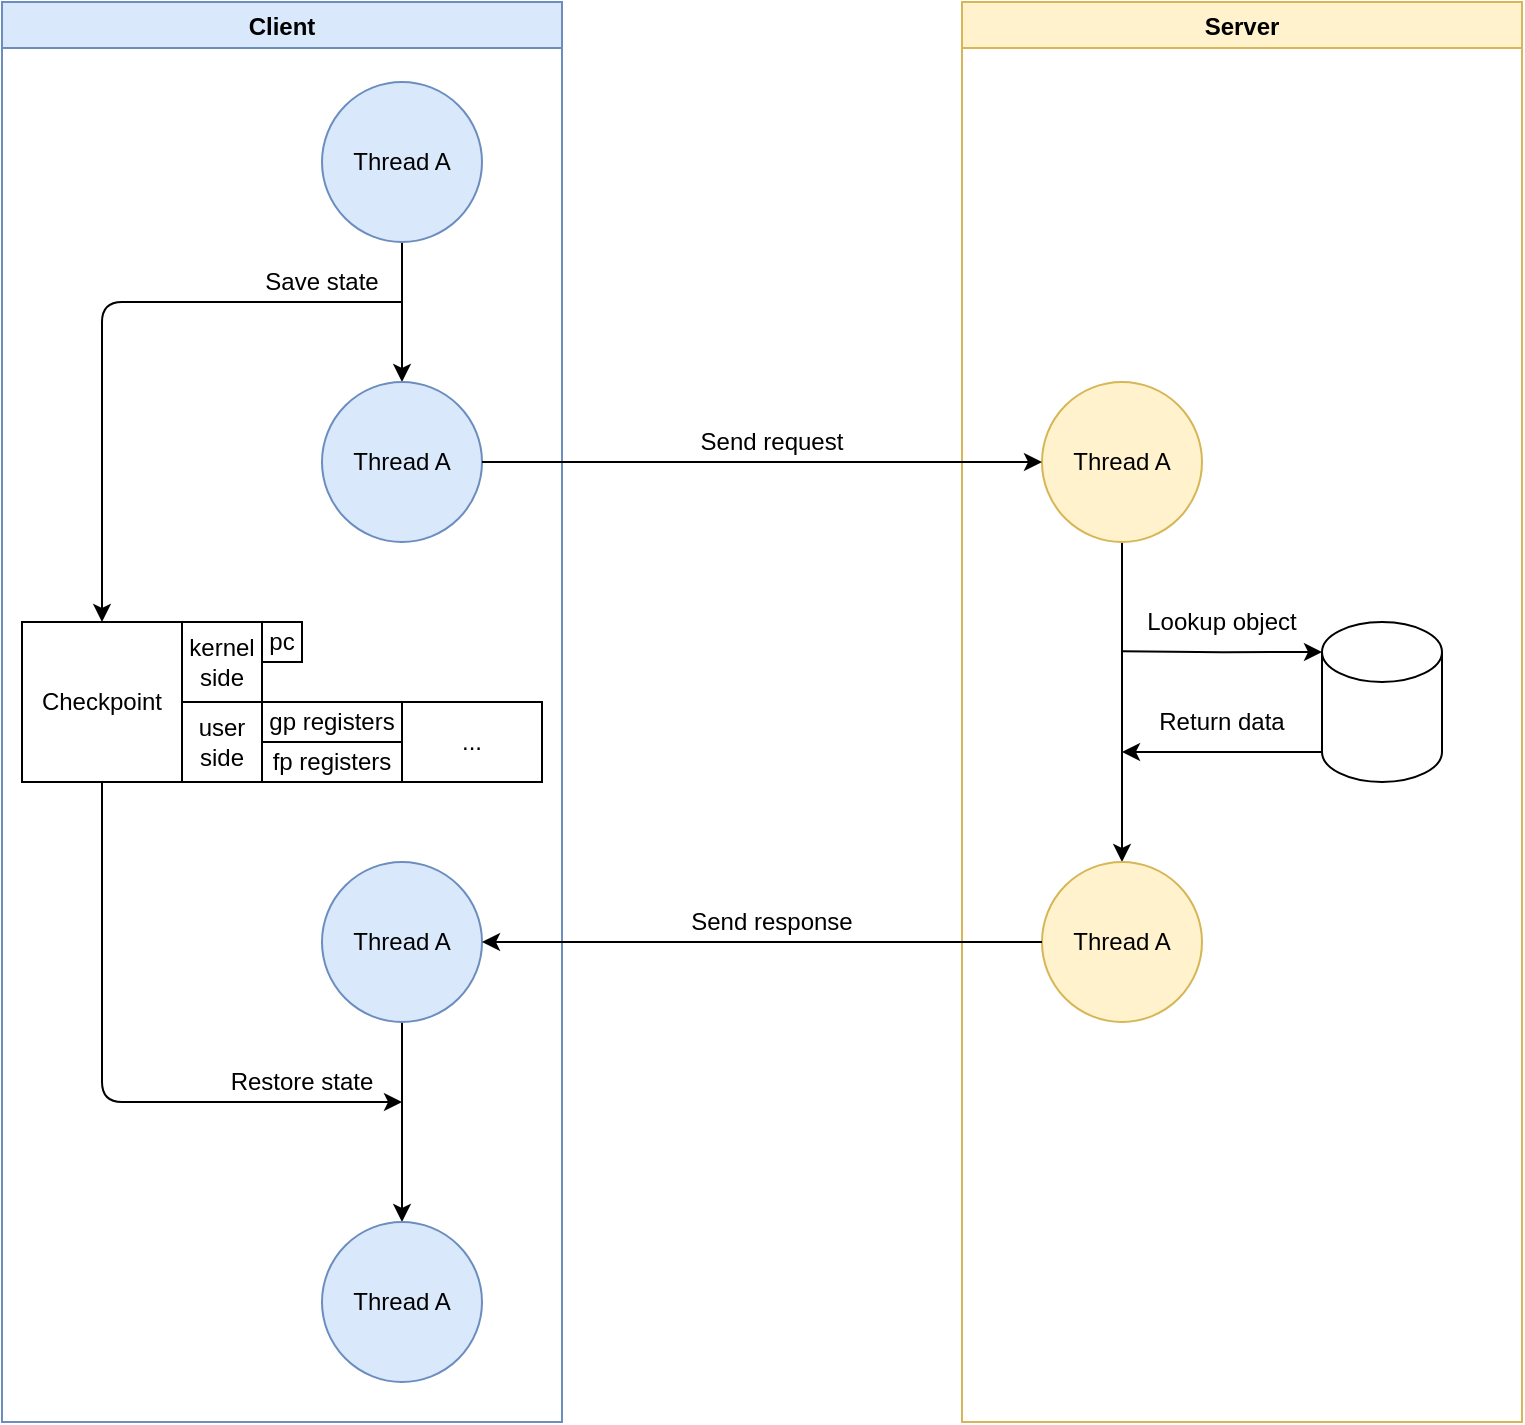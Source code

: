 <mxfile version="14.9.6" type="device" pages="2"><diagram id="lhd5apeU0KQFoRApmQzR" name="Cached scenario"><mxGraphModel dx="1422" dy="820" grid="1" gridSize="10" guides="1" tooltips="1" connect="1" arrows="1" fold="1" page="1" pageScale="1" pageWidth="850" pageHeight="1100" math="0" shadow="0"><root><mxCell id="0"/><mxCell id="1" parent="0"/><mxCell id="gL2VpgBGy2rK0ZpI8W2h-26" style="edgeStyle=orthogonalEdgeStyle;rounded=0;orthogonalLoop=1;jettySize=auto;html=1;exitX=0;exitY=0;exitDx=0;exitDy=15;exitPerimeter=0;entryX=0;entryY=0;entryDx=0;entryDy=15;entryPerimeter=0;" parent="1" target="gL2VpgBGy2rK0ZpI8W2h-8" edge="1"><mxGeometry relative="1" as="geometry"><mxPoint x="600" y="374.588" as="sourcePoint"/></mxGeometry></mxCell><mxCell id="gL2VpgBGy2rK0ZpI8W2h-4" value="Client" style="swimlane;fillColor=#dae8fc;strokeColor=#6c8ebf;" parent="1" vertex="1"><mxGeometry x="40" y="50" width="280" height="710" as="geometry"/></mxCell><mxCell id="gL2VpgBGy2rK0ZpI8W2h-14" style="edgeStyle=orthogonalEdgeStyle;rounded=0;orthogonalLoop=1;jettySize=auto;html=1;exitX=0.5;exitY=1;exitDx=0;exitDy=0;entryX=0.5;entryY=0;entryDx=0;entryDy=0;" parent="gL2VpgBGy2rK0ZpI8W2h-4" source="gL2VpgBGy2rK0ZpI8W2h-2" target="gL2VpgBGy2rK0ZpI8W2h-11" edge="1"><mxGeometry relative="1" as="geometry"/></mxCell><mxCell id="gL2VpgBGy2rK0ZpI8W2h-2" value="Thread A" style="ellipse;whiteSpace=wrap;html=1;aspect=fixed;fillColor=#dae8fc;strokeColor=#6c8ebf;" parent="gL2VpgBGy2rK0ZpI8W2h-4" vertex="1"><mxGeometry x="160" y="40" width="80" height="80" as="geometry"/></mxCell><mxCell id="gL2VpgBGy2rK0ZpI8W2h-11" value="&lt;span&gt;Thread A&lt;/span&gt;" style="ellipse;whiteSpace=wrap;html=1;aspect=fixed;fillColor=#dae8fc;strokeColor=#6c8ebf;" parent="gL2VpgBGy2rK0ZpI8W2h-4" vertex="1"><mxGeometry x="160" y="190" width="80" height="80" as="geometry"/></mxCell><mxCell id="gL2VpgBGy2rK0ZpI8W2h-18" style="edgeStyle=orthogonalEdgeStyle;rounded=0;orthogonalLoop=1;jettySize=auto;html=1;exitX=0.5;exitY=1;exitDx=0;exitDy=0;entryX=0.5;entryY=0;entryDx=0;entryDy=0;" parent="gL2VpgBGy2rK0ZpI8W2h-4" source="gL2VpgBGy2rK0ZpI8W2h-12" target="gL2VpgBGy2rK0ZpI8W2h-13" edge="1"><mxGeometry relative="1" as="geometry"/></mxCell><mxCell id="gL2VpgBGy2rK0ZpI8W2h-12" value="&lt;span&gt;Thread A&lt;/span&gt;" style="ellipse;whiteSpace=wrap;html=1;aspect=fixed;fillColor=#dae8fc;strokeColor=#6c8ebf;" parent="gL2VpgBGy2rK0ZpI8W2h-4" vertex="1"><mxGeometry x="160" y="430" width="80" height="80" as="geometry"/></mxCell><mxCell id="gL2VpgBGy2rK0ZpI8W2h-13" value="&lt;span&gt;Thread A&lt;/span&gt;" style="ellipse;whiteSpace=wrap;html=1;aspect=fixed;fillColor=#dae8fc;strokeColor=#6c8ebf;" parent="gL2VpgBGy2rK0ZpI8W2h-4" vertex="1"><mxGeometry x="160" y="610" width="80" height="80" as="geometry"/></mxCell><mxCell id="gL2VpgBGy2rK0ZpI8W2h-21" value="Save state" style="text;html=1;strokeColor=none;fillColor=none;align=center;verticalAlign=middle;whiteSpace=wrap;rounded=0;" parent="gL2VpgBGy2rK0ZpI8W2h-4" vertex="1"><mxGeometry x="130" y="130" width="60" height="20" as="geometry"/></mxCell><mxCell id="gL2VpgBGy2rK0ZpI8W2h-30" value="Restore state" style="text;html=1;strokeColor=none;fillColor=none;align=center;verticalAlign=middle;whiteSpace=wrap;rounded=0;" parent="gL2VpgBGy2rK0ZpI8W2h-4" vertex="1"><mxGeometry x="110" y="530" width="80" height="20" as="geometry"/></mxCell><mxCell id="gL2VpgBGy2rK0ZpI8W2h-38" value="" style="endArrow=classic;html=1;entryX=0.5;entryY=0;entryDx=0;entryDy=0;" parent="gL2VpgBGy2rK0ZpI8W2h-4" target="EpaLrK7czVp1T4r0-reg-3" edge="1"><mxGeometry width="50" height="50" relative="1" as="geometry"><mxPoint x="200" y="150" as="sourcePoint"/><mxPoint x="78.64" y="289.52" as="targetPoint"/><Array as="points"><mxPoint x="50" y="150"/></Array></mxGeometry></mxCell><mxCell id="EpaLrK7czVp1T4r0-reg-3" value="Checkpoint" style="rounded=0;whiteSpace=wrap;html=1;" vertex="1" parent="gL2VpgBGy2rK0ZpI8W2h-4"><mxGeometry x="10" y="310" width="80" height="80" as="geometry"/></mxCell><mxCell id="EpaLrK7czVp1T4r0-reg-4" value="kernel side" style="rounded=0;whiteSpace=wrap;html=1;" vertex="1" parent="gL2VpgBGy2rK0ZpI8W2h-4"><mxGeometry x="90" y="310" width="40" height="40" as="geometry"/></mxCell><mxCell id="EpaLrK7czVp1T4r0-reg-5" value="user side" style="rounded=0;whiteSpace=wrap;html=1;" vertex="1" parent="gL2VpgBGy2rK0ZpI8W2h-4"><mxGeometry x="90" y="350" width="40" height="40" as="geometry"/></mxCell><mxCell id="EpaLrK7czVp1T4r0-reg-7" value="pc" style="rounded=0;whiteSpace=wrap;html=1;" vertex="1" parent="gL2VpgBGy2rK0ZpI8W2h-4"><mxGeometry x="130" y="310" width="20" height="20" as="geometry"/></mxCell><mxCell id="EpaLrK7czVp1T4r0-reg-8" value="gp registers" style="rounded=0;whiteSpace=wrap;html=1;" vertex="1" parent="gL2VpgBGy2rK0ZpI8W2h-4"><mxGeometry x="130" y="350" width="70" height="20" as="geometry"/></mxCell><mxCell id="EpaLrK7czVp1T4r0-reg-9" value="fp registers" style="rounded=0;whiteSpace=wrap;html=1;" vertex="1" parent="gL2VpgBGy2rK0ZpI8W2h-4"><mxGeometry x="130" y="370" width="70" height="20" as="geometry"/></mxCell><mxCell id="gL2VpgBGy2rK0ZpI8W2h-5" value="Server" style="swimlane;fillColor=#fff2cc;strokeColor=#d6b656;" parent="1" vertex="1"><mxGeometry x="520" y="50" width="280" height="710" as="geometry"/></mxCell><mxCell id="gL2VpgBGy2rK0ZpI8W2h-16" style="edgeStyle=orthogonalEdgeStyle;rounded=0;orthogonalLoop=1;jettySize=auto;html=1;exitX=0.5;exitY=1;exitDx=0;exitDy=0;entryX=0.5;entryY=0;entryDx=0;entryDy=0;" parent="gL2VpgBGy2rK0ZpI8W2h-5" source="gL2VpgBGy2rK0ZpI8W2h-7" target="gL2VpgBGy2rK0ZpI8W2h-9" edge="1"><mxGeometry relative="1" as="geometry"/></mxCell><mxCell id="gL2VpgBGy2rK0ZpI8W2h-7" value="&lt;span&gt;Thread A&lt;/span&gt;" style="ellipse;whiteSpace=wrap;html=1;aspect=fixed;fillColor=#fff2cc;strokeColor=#d6b656;" parent="gL2VpgBGy2rK0ZpI8W2h-5" vertex="1"><mxGeometry x="40" y="190" width="80" height="80" as="geometry"/></mxCell><mxCell id="gL2VpgBGy2rK0ZpI8W2h-8" value="" style="shape=cylinder3;whiteSpace=wrap;html=1;boundedLbl=1;backgroundOutline=1;size=15;" parent="gL2VpgBGy2rK0ZpI8W2h-5" vertex="1"><mxGeometry x="180" y="310" width="60" height="80" as="geometry"/></mxCell><mxCell id="gL2VpgBGy2rK0ZpI8W2h-9" value="&lt;span&gt;Thread A&lt;/span&gt;" style="ellipse;whiteSpace=wrap;html=1;aspect=fixed;fillColor=#fff2cc;strokeColor=#d6b656;" parent="gL2VpgBGy2rK0ZpI8W2h-5" vertex="1"><mxGeometry x="40" y="430" width="80" height="80" as="geometry"/></mxCell><mxCell id="gL2VpgBGy2rK0ZpI8W2h-28" value="Lookup object" style="text;html=1;strokeColor=none;fillColor=none;align=center;verticalAlign=middle;whiteSpace=wrap;rounded=0;" parent="gL2VpgBGy2rK0ZpI8W2h-5" vertex="1"><mxGeometry x="90" y="300" width="80" height="20" as="geometry"/></mxCell><mxCell id="gL2VpgBGy2rK0ZpI8W2h-29" value="Return data" style="text;html=1;strokeColor=none;fillColor=none;align=center;verticalAlign=middle;whiteSpace=wrap;rounded=0;" parent="gL2VpgBGy2rK0ZpI8W2h-5" vertex="1"><mxGeometry x="90" y="350" width="80" height="20" as="geometry"/></mxCell><mxCell id="gL2VpgBGy2rK0ZpI8W2h-15" style="edgeStyle=orthogonalEdgeStyle;rounded=0;orthogonalLoop=1;jettySize=auto;html=1;exitX=1;exitY=0.5;exitDx=0;exitDy=0;entryX=0;entryY=0.5;entryDx=0;entryDy=0;" parent="1" source="gL2VpgBGy2rK0ZpI8W2h-11" target="gL2VpgBGy2rK0ZpI8W2h-7" edge="1"><mxGeometry relative="1" as="geometry"/></mxCell><mxCell id="gL2VpgBGy2rK0ZpI8W2h-17" style="edgeStyle=orthogonalEdgeStyle;rounded=0;orthogonalLoop=1;jettySize=auto;html=1;exitX=0;exitY=0.5;exitDx=0;exitDy=0;entryX=1;entryY=0.5;entryDx=0;entryDy=0;" parent="1" source="gL2VpgBGy2rK0ZpI8W2h-9" target="gL2VpgBGy2rK0ZpI8W2h-12" edge="1"><mxGeometry relative="1" as="geometry"/></mxCell><mxCell id="gL2VpgBGy2rK0ZpI8W2h-22" value="Send request" style="text;html=1;strokeColor=none;fillColor=none;align=center;verticalAlign=middle;whiteSpace=wrap;rounded=0;" parent="1" vertex="1"><mxGeometry x="380" y="260" width="90" height="20" as="geometry"/></mxCell><mxCell id="gL2VpgBGy2rK0ZpI8W2h-23" value="Send response" style="text;html=1;strokeColor=none;fillColor=none;align=center;verticalAlign=middle;whiteSpace=wrap;rounded=0;" parent="1" vertex="1"><mxGeometry x="380" y="500" width="90" height="20" as="geometry"/></mxCell><mxCell id="gL2VpgBGy2rK0ZpI8W2h-27" style="edgeStyle=orthogonalEdgeStyle;rounded=0;orthogonalLoop=1;jettySize=auto;html=1;exitX=0;exitY=1;exitDx=0;exitDy=-15;exitPerimeter=0;" parent="1" source="gL2VpgBGy2rK0ZpI8W2h-8" edge="1"><mxGeometry relative="1" as="geometry"><mxPoint x="600" y="424.952" as="targetPoint"/></mxGeometry></mxCell><mxCell id="gL2VpgBGy2rK0ZpI8W2h-37" value="" style="endArrow=classic;html=1;exitX=0.5;exitY=1;exitDx=0;exitDy=0;" parent="1" source="EpaLrK7czVp1T4r0-reg-3" edge="1"><mxGeometry width="50" height="50" relative="1" as="geometry"><mxPoint x="120" y="440" as="sourcePoint"/><mxPoint x="240" y="600" as="targetPoint"/><Array as="points"><mxPoint x="90" y="600"/></Array></mxGeometry></mxCell><mxCell id="EpaLrK7czVp1T4r0-reg-10" value="..." style="rounded=0;whiteSpace=wrap;html=1;" vertex="1" parent="1"><mxGeometry x="240" y="400" width="70" height="40" as="geometry"/></mxCell></root></mxGraphModel></diagram><diagram id="vG1xAYw2bTupj37pHYsg" name="Uncached scenario"><mxGraphModel dx="1673" dy="965" grid="1" gridSize="10" guides="1" tooltips="1" connect="1" arrows="1" fold="1" page="1" pageScale="1" pageWidth="1300" pageHeight="1100" math="0" shadow="0"><root><mxCell id="4iNip802pMVT6s23b5kQ-0"/><mxCell id="4iNip802pMVT6s23b5kQ-1" parent="4iNip802pMVT6s23b5kQ-0"/><mxCell id="MLjq-kTjZ7v-SIi_mUoM-0" style="edgeStyle=orthogonalEdgeStyle;rounded=0;orthogonalLoop=1;jettySize=auto;html=1;exitX=0;exitY=0;exitDx=0;exitDy=15;exitPerimeter=0;entryX=0;entryY=0;entryDx=0;entryDy=15;entryPerimeter=0;" edge="1" parent="4iNip802pMVT6s23b5kQ-1" target="MLjq-kTjZ7v-SIi_mUoM-20"><mxGeometry relative="1" as="geometry"><mxPoint x="600" y="374.588" as="sourcePoint"/></mxGeometry></mxCell><mxCell id="MLjq-kTjZ7v-SIi_mUoM-1" value="Client" style="swimlane;fillColor=#dae8fc;strokeColor=#6c8ebf;" vertex="1" parent="4iNip802pMVT6s23b5kQ-1"><mxGeometry x="40" y="50" width="280" height="1010" as="geometry"/></mxCell><mxCell id="MLjq-kTjZ7v-SIi_mUoM-2" style="edgeStyle=orthogonalEdgeStyle;rounded=0;orthogonalLoop=1;jettySize=auto;html=1;exitX=0.5;exitY=1;exitDx=0;exitDy=0;entryX=0.5;entryY=0;entryDx=0;entryDy=0;" edge="1" parent="MLjq-kTjZ7v-SIi_mUoM-1" source="k7OXa1Yis3PHE3XEZfR5-18" target="MLjq-kTjZ7v-SIi_mUoM-4"><mxGeometry relative="1" as="geometry"><mxPoint x="200" y="120" as="sourcePoint"/></mxGeometry></mxCell><mxCell id="MLjq-kTjZ7v-SIi_mUoM-4" value="&lt;span&gt;Thread A&lt;/span&gt;" style="ellipse;whiteSpace=wrap;html=1;aspect=fixed;fillColor=#dae8fc;strokeColor=#6c8ebf;" vertex="1" parent="MLjq-kTjZ7v-SIi_mUoM-1"><mxGeometry x="160" y="190" width="80" height="80" as="geometry"/></mxCell><mxCell id="MLjq-kTjZ7v-SIi_mUoM-5" style="edgeStyle=orthogonalEdgeStyle;rounded=0;orthogonalLoop=1;jettySize=auto;html=1;exitX=0.5;exitY=1;exitDx=0;exitDy=0;" edge="1" parent="MLjq-kTjZ7v-SIi_mUoM-1" source="MLjq-kTjZ7v-SIi_mUoM-6"><mxGeometry relative="1" as="geometry"><mxPoint x="200" y="920" as="targetPoint"/></mxGeometry></mxCell><mxCell id="MLjq-kTjZ7v-SIi_mUoM-6" value="&lt;span&gt;Thread B&lt;/span&gt;" style="ellipse;whiteSpace=wrap;html=1;aspect=fixed;fillColor=#dae8fc;strokeColor=#6c8ebf;" vertex="1" parent="MLjq-kTjZ7v-SIi_mUoM-1"><mxGeometry x="160" y="750" width="80" height="80" as="geometry"/></mxCell><mxCell id="MLjq-kTjZ7v-SIi_mUoM-8" value="Save state" style="text;html=1;strokeColor=none;fillColor=none;align=center;verticalAlign=middle;whiteSpace=wrap;rounded=0;" vertex="1" parent="MLjq-kTjZ7v-SIi_mUoM-1"><mxGeometry x="130" y="130" width="60" height="20" as="geometry"/></mxCell><mxCell id="MLjq-kTjZ7v-SIi_mUoM-9" value="Restore state" style="text;html=1;strokeColor=none;fillColor=none;align=center;verticalAlign=middle;whiteSpace=wrap;rounded=0;" vertex="1" parent="MLjq-kTjZ7v-SIi_mUoM-1"><mxGeometry x="110" y="850" width="80" height="20" as="geometry"/></mxCell><mxCell id="MLjq-kTjZ7v-SIi_mUoM-10" value="" style="endArrow=classic;html=1;entryX=0.5;entryY=0;entryDx=0;entryDy=0;" edge="1" parent="MLjq-kTjZ7v-SIi_mUoM-1" target="MLjq-kTjZ7v-SIi_mUoM-11"><mxGeometry width="50" height="50" relative="1" as="geometry"><mxPoint x="200" y="150" as="sourcePoint"/><mxPoint x="78.64" y="289.52" as="targetPoint"/><Array as="points"><mxPoint x="50" y="150"/></Array></mxGeometry></mxCell><mxCell id="MLjq-kTjZ7v-SIi_mUoM-11" value="Checkpoint" style="rounded=0;whiteSpace=wrap;html=1;" vertex="1" parent="MLjq-kTjZ7v-SIi_mUoM-1"><mxGeometry x="10" y="310" width="80" height="80" as="geometry"/></mxCell><mxCell id="MLjq-kTjZ7v-SIi_mUoM-12" value="kernel side" style="rounded=0;whiteSpace=wrap;html=1;" vertex="1" parent="MLjq-kTjZ7v-SIi_mUoM-1"><mxGeometry x="90" y="310" width="40" height="40" as="geometry"/></mxCell><mxCell id="MLjq-kTjZ7v-SIi_mUoM-13" value="user side" style="rounded=0;whiteSpace=wrap;html=1;" vertex="1" parent="MLjq-kTjZ7v-SIi_mUoM-1"><mxGeometry x="90" y="350" width="40" height="40" as="geometry"/></mxCell><mxCell id="MLjq-kTjZ7v-SIi_mUoM-14" value="pc" style="rounded=0;whiteSpace=wrap;html=1;" vertex="1" parent="MLjq-kTjZ7v-SIi_mUoM-1"><mxGeometry x="130" y="310" width="20" height="20" as="geometry"/></mxCell><mxCell id="MLjq-kTjZ7v-SIi_mUoM-15" value="gp registers" style="rounded=0;whiteSpace=wrap;html=1;" vertex="1" parent="MLjq-kTjZ7v-SIi_mUoM-1"><mxGeometry x="130" y="350" width="70" height="20" as="geometry"/></mxCell><mxCell id="MLjq-kTjZ7v-SIi_mUoM-16" value="fp registers" style="rounded=0;whiteSpace=wrap;html=1;" vertex="1" parent="MLjq-kTjZ7v-SIi_mUoM-1"><mxGeometry x="130" y="370" width="70" height="20" as="geometry"/></mxCell><mxCell id="k7OXa1Yis3PHE3XEZfR5-18" value="..." style="rounded=1;whiteSpace=wrap;html=1;fillColor=#dae8fc;strokeColor=#6c8ebf;" vertex="1" parent="MLjq-kTjZ7v-SIi_mUoM-1"><mxGeometry x="170" y="90" width="60" height="24" as="geometry"/></mxCell><mxCell id="k7OXa1Yis3PHE3XEZfR5-19" value="..." style="rounded=1;whiteSpace=wrap;html=1;fillColor=#dae8fc;strokeColor=#6c8ebf;" vertex="1" parent="MLjq-kTjZ7v-SIi_mUoM-1"><mxGeometry x="170" y="920" width="60" height="24" as="geometry"/></mxCell><mxCell id="MLjq-kTjZ7v-SIi_mUoM-17" value="Server" style="swimlane;fillColor=#fff2cc;strokeColor=#d6b656;" vertex="1" parent="4iNip802pMVT6s23b5kQ-1"><mxGeometry x="520" y="50" width="280" height="1010" as="geometry"/></mxCell><mxCell id="MLjq-kTjZ7v-SIi_mUoM-19" value="&lt;span&gt;Thread A&lt;/span&gt;" style="ellipse;whiteSpace=wrap;html=1;aspect=fixed;fillColor=#fff2cc;strokeColor=#d6b656;" vertex="1" parent="MLjq-kTjZ7v-SIi_mUoM-17"><mxGeometry x="40" y="190" width="80" height="80" as="geometry"/></mxCell><mxCell id="MLjq-kTjZ7v-SIi_mUoM-20" value="" style="shape=cylinder3;whiteSpace=wrap;html=1;boundedLbl=1;backgroundOutline=1;size=15;" vertex="1" parent="MLjq-kTjZ7v-SIi_mUoM-17"><mxGeometry x="180" y="310" width="60" height="80" as="geometry"/></mxCell><mxCell id="MLjq-kTjZ7v-SIi_mUoM-21" value="&lt;span&gt;Thread B&lt;/span&gt;" style="ellipse;whiteSpace=wrap;html=1;aspect=fixed;fillColor=#fff2cc;strokeColor=#d6b656;" vertex="1" parent="MLjq-kTjZ7v-SIi_mUoM-17"><mxGeometry x="160" y="750" width="80" height="80" as="geometry"/></mxCell><mxCell id="MLjq-kTjZ7v-SIi_mUoM-22" value="Lookup object" style="text;html=1;strokeColor=none;fillColor=none;align=center;verticalAlign=middle;whiteSpace=wrap;rounded=0;" vertex="1" parent="MLjq-kTjZ7v-SIi_mUoM-17"><mxGeometry x="90" y="300" width="80" height="20" as="geometry"/></mxCell><mxCell id="MLjq-kTjZ7v-SIi_mUoM-23" value="No data found" style="text;html=1;strokeColor=none;fillColor=none;align=center;verticalAlign=middle;whiteSpace=wrap;rounded=0;" vertex="1" parent="MLjq-kTjZ7v-SIi_mUoM-17"><mxGeometry x="90" y="350" width="80" height="20" as="geometry"/></mxCell><mxCell id="1OxPp0EzE54dlb9nU_h7-6" value="" style="pointerEvents=1;shadow=0;dashed=0;html=1;strokeColor=none;fillColor=#505050;labelPosition=center;verticalLabelPosition=bottom;verticalAlign=top;outlineConnect=0;align=center;shape=mxgraph.office.devices.hard_disk;aspect=fixed;" vertex="1" parent="MLjq-kTjZ7v-SIi_mUoM-17"><mxGeometry x="180" y="430" width="59.26" height="80" as="geometry"/></mxCell><mxCell id="k7OXa1Yis3PHE3XEZfR5-0" style="edgeStyle=orthogonalEdgeStyle;rounded=0;orthogonalLoop=1;jettySize=auto;html=1;entryX=0.5;entryY=0;entryDx=0;entryDy=0;exitX=0.5;exitY=1;exitDx=0;exitDy=0;" edge="1" parent="MLjq-kTjZ7v-SIi_mUoM-17" source="MLjq-kTjZ7v-SIi_mUoM-19" target="k7OXa1Yis3PHE3XEZfR5-1"><mxGeometry relative="1" as="geometry"><mxPoint x="90" y="290" as="sourcePoint"/><mxPoint x="80" y="430" as="targetPoint"/></mxGeometry></mxCell><mxCell id="k7OXa1Yis3PHE3XEZfR5-1" value="Exit" style="rounded=1;whiteSpace=wrap;html=1;fillColor=#fff2cc;strokeColor=#d6b656;" vertex="1" parent="MLjq-kTjZ7v-SIi_mUoM-17"><mxGeometry x="50" y="510" width="60" height="24" as="geometry"/></mxCell><mxCell id="k7OXa1Yis3PHE3XEZfR5-3" value="" style="endArrow=classic;html=1;" edge="1" parent="MLjq-kTjZ7v-SIi_mUoM-17" target="1OxPp0EzE54dlb9nU_h7-6"><mxGeometry width="50" height="50" relative="1" as="geometry"><mxPoint x="80" y="470" as="sourcePoint"/><mxPoint x="180" y="550" as="targetPoint"/></mxGeometry></mxCell><mxCell id="k7OXa1Yis3PHE3XEZfR5-5" value="Request data" style="text;html=1;strokeColor=none;fillColor=none;align=center;verticalAlign=middle;whiteSpace=wrap;rounded=0;" vertex="1" parent="MLjq-kTjZ7v-SIi_mUoM-17"><mxGeometry x="90" y="450" width="80" height="20" as="geometry"/></mxCell><mxCell id="k7OXa1Yis3PHE3XEZfR5-12" value="Pending request" style="rounded=0;whiteSpace=wrap;html=1;" vertex="1" parent="MLjq-kTjZ7v-SIi_mUoM-17"><mxGeometry x="40" y="550" width="80" height="80" as="geometry"/></mxCell><mxCell id="k7OXa1Yis3PHE3XEZfR5-15" value="" style="endArrow=classic;html=1;entryX=0;entryY=0.5;entryDx=0;entryDy=0;" edge="1" parent="MLjq-kTjZ7v-SIi_mUoM-17" target="k7OXa1Yis3PHE3XEZfR5-12"><mxGeometry width="50" height="50" relative="1" as="geometry"><mxPoint x="80" y="430" as="sourcePoint"/><mxPoint x="70" y="530" as="targetPoint"/><Array as="points"><mxPoint x="20" y="430"/><mxPoint x="20" y="590"/></Array></mxGeometry></mxCell><mxCell id="k7OXa1Yis3PHE3XEZfR5-16" value="Make note" style="text;html=1;strokeColor=none;fillColor=none;align=center;verticalAlign=middle;whiteSpace=wrap;rounded=0;" vertex="1" parent="MLjq-kTjZ7v-SIi_mUoM-17"><mxGeometry x="20" y="410" width="60" height="20" as="geometry"/></mxCell><mxCell id="k7OXa1Yis3PHE3XEZfR5-22" value="Handle interrupt&lt;br&gt;Cache data&lt;br&gt;yadayada" style="ellipse;shape=cloud;whiteSpace=wrap;html=1;" vertex="1" parent="MLjq-kTjZ7v-SIi_mUoM-17"><mxGeometry x="40" y="850" width="177" height="110" as="geometry"/></mxCell><mxCell id="k7OXa1Yis3PHE3XEZfR5-23" value="" style="endArrow=classic;html=1;entryX=0.625;entryY=0.2;entryDx=0;entryDy=0;entryPerimeter=0;" edge="1" parent="MLjq-kTjZ7v-SIi_mUoM-17" target="k7OXa1Yis3PHE3XEZfR5-22"><mxGeometry width="50" height="50" relative="1" as="geometry"><mxPoint x="150" y="790" as="sourcePoint"/><mxPoint x="240" y="860" as="targetPoint"/></mxGeometry></mxCell><mxCell id="k7OXa1Yis3PHE3XEZfR5-25" value="Find process to hop to" style="text;html=1;strokeColor=none;fillColor=none;align=center;verticalAlign=middle;whiteSpace=wrap;rounded=0;" vertex="1" parent="MLjq-kTjZ7v-SIi_mUoM-17"><mxGeometry y="740" width="80" height="20" as="geometry"/></mxCell><mxCell id="k7OXa1Yis3PHE3XEZfR5-26" value="Return data" style="text;html=1;strokeColor=none;fillColor=none;align=center;verticalAlign=middle;whiteSpace=wrap;rounded=0;" vertex="1" parent="MLjq-kTjZ7v-SIi_mUoM-17"><mxGeometry x="40" y="820" width="70" height="20" as="geometry"/></mxCell><mxCell id="XV41eUUDV1mwjKCSE505-0" value="kernel side" style="rounded=0;whiteSpace=wrap;html=1;" vertex="1" parent="MLjq-kTjZ7v-SIi_mUoM-17"><mxGeometry x="120" y="550" width="40" height="40" as="geometry"/></mxCell><mxCell id="XV41eUUDV1mwjKCSE505-1" value="user side" style="rounded=0;whiteSpace=wrap;html=1;" vertex="1" parent="MLjq-kTjZ7v-SIi_mUoM-17"><mxGeometry x="120" y="590" width="40" height="40" as="geometry"/></mxCell><mxCell id="XV41eUUDV1mwjKCSE505-3" value="tid" style="rounded=0;whiteSpace=wrap;html=1;" vertex="1" parent="MLjq-kTjZ7v-SIi_mUoM-17"><mxGeometry x="180" y="550" width="20" height="20" as="geometry"/></mxCell><mxCell id="SEKiE-DOMi1GSgh8GgdS-3" value="Object ID" style="rounded=0;whiteSpace=wrap;html=1;" vertex="1" parent="MLjq-kTjZ7v-SIi_mUoM-17"><mxGeometry x="160" y="590" width="60" height="20" as="geometry"/></mxCell><mxCell id="MLjq-kTjZ7v-SIi_mUoM-24" style="edgeStyle=orthogonalEdgeStyle;rounded=0;orthogonalLoop=1;jettySize=auto;html=1;exitX=1;exitY=0.5;exitDx=0;exitDy=0;entryX=0;entryY=0.5;entryDx=0;entryDy=0;" edge="1" parent="4iNip802pMVT6s23b5kQ-1" source="MLjq-kTjZ7v-SIi_mUoM-4" target="MLjq-kTjZ7v-SIi_mUoM-19"><mxGeometry relative="1" as="geometry"/></mxCell><mxCell id="MLjq-kTjZ7v-SIi_mUoM-26" value="Send request" style="text;html=1;strokeColor=none;fillColor=none;align=center;verticalAlign=middle;whiteSpace=wrap;rounded=0;" vertex="1" parent="4iNip802pMVT6s23b5kQ-1"><mxGeometry x="370" y="260" width="100" height="20" as="geometry"/></mxCell><mxCell id="MLjq-kTjZ7v-SIi_mUoM-27" value="Send response" style="text;html=1;strokeColor=none;fillColor=none;align=center;verticalAlign=middle;whiteSpace=wrap;rounded=0;" vertex="1" parent="4iNip802pMVT6s23b5kQ-1"><mxGeometry x="370" y="820" width="100" height="20" as="geometry"/></mxCell><mxCell id="MLjq-kTjZ7v-SIi_mUoM-28" style="edgeStyle=orthogonalEdgeStyle;rounded=0;orthogonalLoop=1;jettySize=auto;html=1;exitX=0;exitY=1;exitDx=0;exitDy=-15;exitPerimeter=0;" edge="1" parent="4iNip802pMVT6s23b5kQ-1" source="MLjq-kTjZ7v-SIi_mUoM-20"><mxGeometry relative="1" as="geometry"><mxPoint x="600" y="424.952" as="targetPoint"/></mxGeometry></mxCell><mxCell id="MLjq-kTjZ7v-SIi_mUoM-29" value="" style="endArrow=classic;html=1;exitX=0.5;exitY=1;exitDx=0;exitDy=0;" edge="1" parent="4iNip802pMVT6s23b5kQ-1" source="MLjq-kTjZ7v-SIi_mUoM-11"><mxGeometry width="50" height="50" relative="1" as="geometry"><mxPoint x="120" y="440" as="sourcePoint"/><mxPoint x="240" y="920" as="targetPoint"/><Array as="points"><mxPoint x="90" y="920"/></Array></mxGeometry></mxCell><mxCell id="MLjq-kTjZ7v-SIi_mUoM-30" value="..." style="rounded=0;whiteSpace=wrap;html=1;" vertex="1" parent="4iNip802pMVT6s23b5kQ-1"><mxGeometry x="240" y="400" width="70" height="40" as="geometry"/></mxCell><mxCell id="1OxPp0EzE54dlb9nU_h7-0" value="Kernel" style="swimlane;fillColor=#e1d5e7;strokeColor=#9673a6;" vertex="1" parent="4iNip802pMVT6s23b5kQ-1"><mxGeometry x="1000" y="50" width="280" height="1010" as="geometry"/></mxCell><mxCell id="k7OXa1Yis3PHE3XEZfR5-10" style="edgeStyle=orthogonalEdgeStyle;rounded=0;orthogonalLoop=1;jettySize=auto;html=1;exitX=0.5;exitY=1;exitDx=0;exitDy=0;entryX=0.5;entryY=0;entryDx=0;entryDy=0;" edge="1" parent="1OxPp0EzE54dlb9nU_h7-0" source="k7OXa1Yis3PHE3XEZfR5-8" target="k7OXa1Yis3PHE3XEZfR5-9"><mxGeometry relative="1" as="geometry"/></mxCell><mxCell id="k7OXa1Yis3PHE3XEZfR5-8" value="Interrupt handler" style="rounded=1;whiteSpace=wrap;html=1;" vertex="1" parent="1OxPp0EzE54dlb9nU_h7-0"><mxGeometry x="40" y="440" width="120" height="60" as="geometry"/></mxCell><mxCell id="k7OXa1Yis3PHE3XEZfR5-9" value="Thread B" style="ellipse;whiteSpace=wrap;html=1;aspect=fixed;fillColor=#e1d5e7;strokeColor=#9673a6;" vertex="1" parent="1OxPp0EzE54dlb9nU_h7-0"><mxGeometry x="60" y="750" width="80" height="80" as="geometry"/></mxCell><mxCell id="SEKiE-DOMi1GSgh8GgdS-2" value="New thread" style="text;html=1;strokeColor=none;fillColor=none;align=center;verticalAlign=middle;whiteSpace=wrap;rounded=0;" vertex="1" parent="1OxPp0EzE54dlb9nU_h7-0"><mxGeometry x="30" y="620" width="70" height="20" as="geometry"/></mxCell><mxCell id="k7OXa1Yis3PHE3XEZfR5-11" style="edgeStyle=orthogonalEdgeStyle;rounded=0;orthogonalLoop=1;jettySize=auto;html=1;exitX=0;exitY=0.5;exitDx=0;exitDy=0;entryX=1;entryY=0.5;entryDx=0;entryDy=0;" edge="1" parent="4iNip802pMVT6s23b5kQ-1" source="k7OXa1Yis3PHE3XEZfR5-9" target="MLjq-kTjZ7v-SIi_mUoM-21"><mxGeometry relative="1" as="geometry"/></mxCell><mxCell id="k7OXa1Yis3PHE3XEZfR5-14" value="" style="endArrow=classic;html=1;entryX=0;entryY=0.5;entryDx=0;entryDy=0;" edge="1" parent="4iNip802pMVT6s23b5kQ-1" source="1OxPp0EzE54dlb9nU_h7-6" target="k7OXa1Yis3PHE3XEZfR5-8"><mxGeometry width="50" height="50" relative="1" as="geometry"><mxPoint x="890" y="630" as="sourcePoint"/><mxPoint x="940" y="580" as="targetPoint"/></mxGeometry></mxCell><mxCell id="k7OXa1Yis3PHE3XEZfR5-20" value="" style="endArrow=classic;html=1;exitX=0;exitY=0.5;exitDx=0;exitDy=0;entryX=1;entryY=0.5;entryDx=0;entryDy=0;" edge="1" parent="4iNip802pMVT6s23b5kQ-1" source="MLjq-kTjZ7v-SIi_mUoM-21" target="MLjq-kTjZ7v-SIi_mUoM-6"><mxGeometry width="50" height="50" relative="1" as="geometry"><mxPoint x="570" y="680" as="sourcePoint"/><mxPoint x="620" y="630" as="targetPoint"/></mxGeometry></mxCell><mxCell id="k7OXa1Yis3PHE3XEZfR5-21" value="" style="endArrow=classic;html=1;exitX=0.5;exitY=1;exitDx=0;exitDy=0;" edge="1" parent="4iNip802pMVT6s23b5kQ-1" source="k7OXa1Yis3PHE3XEZfR5-12"><mxGeometry width="50" height="50" relative="1" as="geometry"><mxPoint x="570" y="620" as="sourcePoint"/><mxPoint x="600" y="840" as="targetPoint"/></mxGeometry></mxCell><mxCell id="k7OXa1Yis3PHE3XEZfR5-24" value="" style="endArrow=classic;html=1;exitX=0.4;exitY=0.1;exitDx=0;exitDy=0;exitPerimeter=0;" edge="1" parent="4iNip802pMVT6s23b5kQ-1" source="k7OXa1Yis3PHE3XEZfR5-22"><mxGeometry width="50" height="50" relative="1" as="geometry"><mxPoint x="680" y="850" as="sourcePoint"/><mxPoint x="631" y="840" as="targetPoint"/></mxGeometry></mxCell><mxCell id="XV41eUUDV1mwjKCSE505-2" value="pc" style="rounded=0;whiteSpace=wrap;html=1;" vertex="1" parent="4iNip802pMVT6s23b5kQ-1"><mxGeometry x="680" y="600" width="20" height="20" as="geometry"/></mxCell><mxCell id="SEKiE-DOMi1GSgh8GgdS-0" value="Interrupt" style="text;html=1;strokeColor=none;fillColor=none;align=center;verticalAlign=middle;whiteSpace=wrap;rounded=0;" vertex="1" parent="4iNip802pMVT6s23b5kQ-1"><mxGeometry x="880" y="500" width="40" height="20" as="geometry"/></mxCell><mxCell id="SEKiE-DOMi1GSgh8GgdS-4" value="Forward interrupt" style="text;html=1;strokeColor=none;fillColor=none;align=center;verticalAlign=middle;whiteSpace=wrap;rounded=0;" vertex="1" parent="4iNip802pMVT6s23b5kQ-1"><mxGeometry x="850" y="820" width="100" height="20" as="geometry"/></mxCell></root></mxGraphModel></diagram></mxfile>